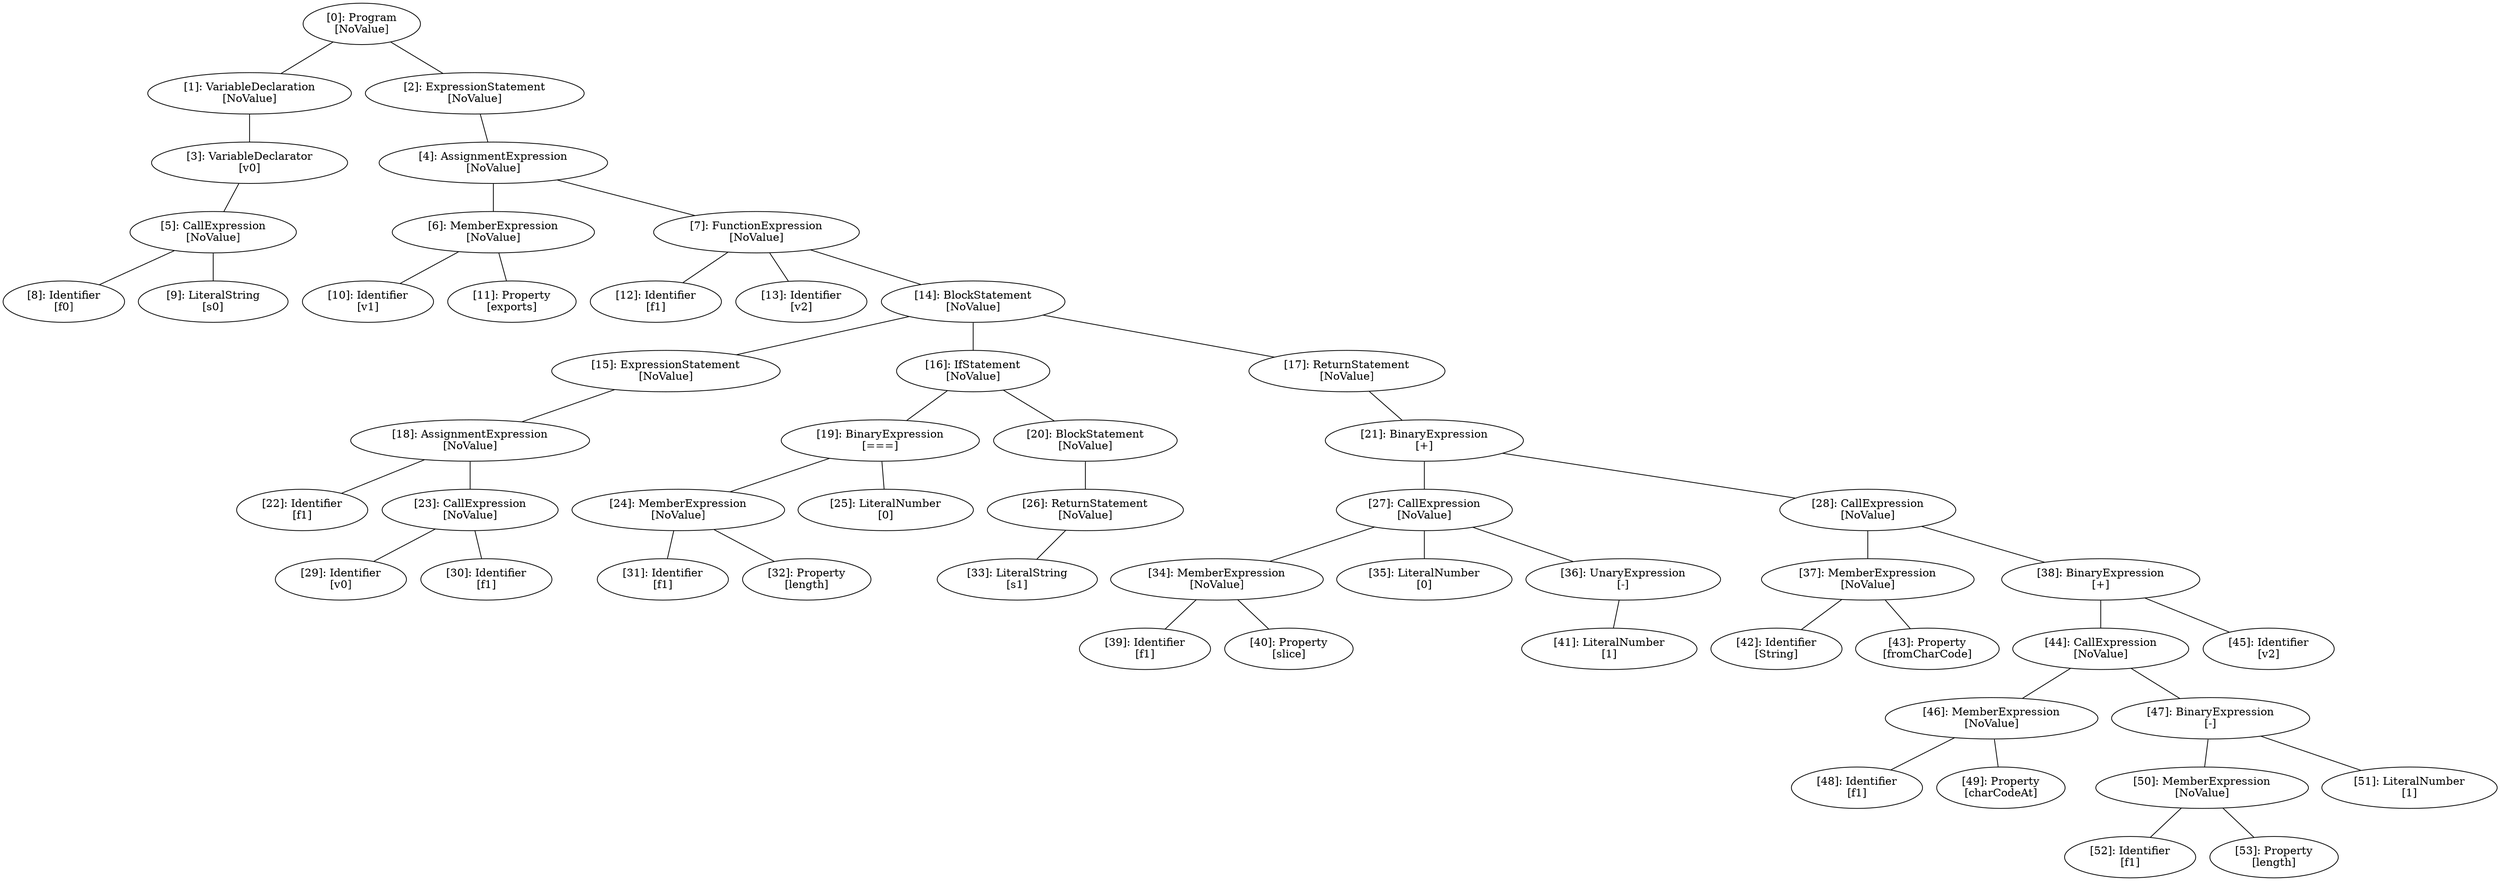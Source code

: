 // Result
graph {
	0 [label="[0]: Program
[NoValue]"]
	1 [label="[1]: VariableDeclaration
[NoValue]"]
	2 [label="[2]: ExpressionStatement
[NoValue]"]
	3 [label="[3]: VariableDeclarator
[v0]"]
	4 [label="[4]: AssignmentExpression
[NoValue]"]
	5 [label="[5]: CallExpression
[NoValue]"]
	6 [label="[6]: MemberExpression
[NoValue]"]
	7 [label="[7]: FunctionExpression
[NoValue]"]
	8 [label="[8]: Identifier
[f0]"]
	9 [label="[9]: LiteralString
[s0]"]
	10 [label="[10]: Identifier
[v1]"]
	11 [label="[11]: Property
[exports]"]
	12 [label="[12]: Identifier
[f1]"]
	13 [label="[13]: Identifier
[v2]"]
	14 [label="[14]: BlockStatement
[NoValue]"]
	15 [label="[15]: ExpressionStatement
[NoValue]"]
	16 [label="[16]: IfStatement
[NoValue]"]
	17 [label="[17]: ReturnStatement
[NoValue]"]
	18 [label="[18]: AssignmentExpression
[NoValue]"]
	19 [label="[19]: BinaryExpression
[===]"]
	20 [label="[20]: BlockStatement
[NoValue]"]
	21 [label="[21]: BinaryExpression
[+]"]
	22 [label="[22]: Identifier
[f1]"]
	23 [label="[23]: CallExpression
[NoValue]"]
	24 [label="[24]: MemberExpression
[NoValue]"]
	25 [label="[25]: LiteralNumber
[0]"]
	26 [label="[26]: ReturnStatement
[NoValue]"]
	27 [label="[27]: CallExpression
[NoValue]"]
	28 [label="[28]: CallExpression
[NoValue]"]
	29 [label="[29]: Identifier
[v0]"]
	30 [label="[30]: Identifier
[f1]"]
	31 [label="[31]: Identifier
[f1]"]
	32 [label="[32]: Property
[length]"]
	33 [label="[33]: LiteralString
[s1]"]
	34 [label="[34]: MemberExpression
[NoValue]"]
	35 [label="[35]: LiteralNumber
[0]"]
	36 [label="[36]: UnaryExpression
[-]"]
	37 [label="[37]: MemberExpression
[NoValue]"]
	38 [label="[38]: BinaryExpression
[+]"]
	39 [label="[39]: Identifier
[f1]"]
	40 [label="[40]: Property
[slice]"]
	41 [label="[41]: LiteralNumber
[1]"]
	42 [label="[42]: Identifier
[String]"]
	43 [label="[43]: Property
[fromCharCode]"]
	44 [label="[44]: CallExpression
[NoValue]"]
	45 [label="[45]: Identifier
[v2]"]
	46 [label="[46]: MemberExpression
[NoValue]"]
	47 [label="[47]: BinaryExpression
[-]"]
	48 [label="[48]: Identifier
[f1]"]
	49 [label="[49]: Property
[charCodeAt]"]
	50 [label="[50]: MemberExpression
[NoValue]"]
	51 [label="[51]: LiteralNumber
[1]"]
	52 [label="[52]: Identifier
[f1]"]
	53 [label="[53]: Property
[length]"]
	0 -- 1
	0 -- 2
	1 -- 3
	2 -- 4
	3 -- 5
	4 -- 6
	4 -- 7
	5 -- 8
	5 -- 9
	6 -- 10
	6 -- 11
	7 -- 12
	7 -- 13
	7 -- 14
	14 -- 15
	14 -- 16
	14 -- 17
	15 -- 18
	16 -- 19
	16 -- 20
	17 -- 21
	18 -- 22
	18 -- 23
	19 -- 24
	19 -- 25
	20 -- 26
	21 -- 27
	21 -- 28
	23 -- 29
	23 -- 30
	24 -- 31
	24 -- 32
	26 -- 33
	27 -- 34
	27 -- 35
	27 -- 36
	28 -- 37
	28 -- 38
	34 -- 39
	34 -- 40
	36 -- 41
	37 -- 42
	37 -- 43
	38 -- 44
	38 -- 45
	44 -- 46
	44 -- 47
	46 -- 48
	46 -- 49
	47 -- 50
	47 -- 51
	50 -- 52
	50 -- 53
}
